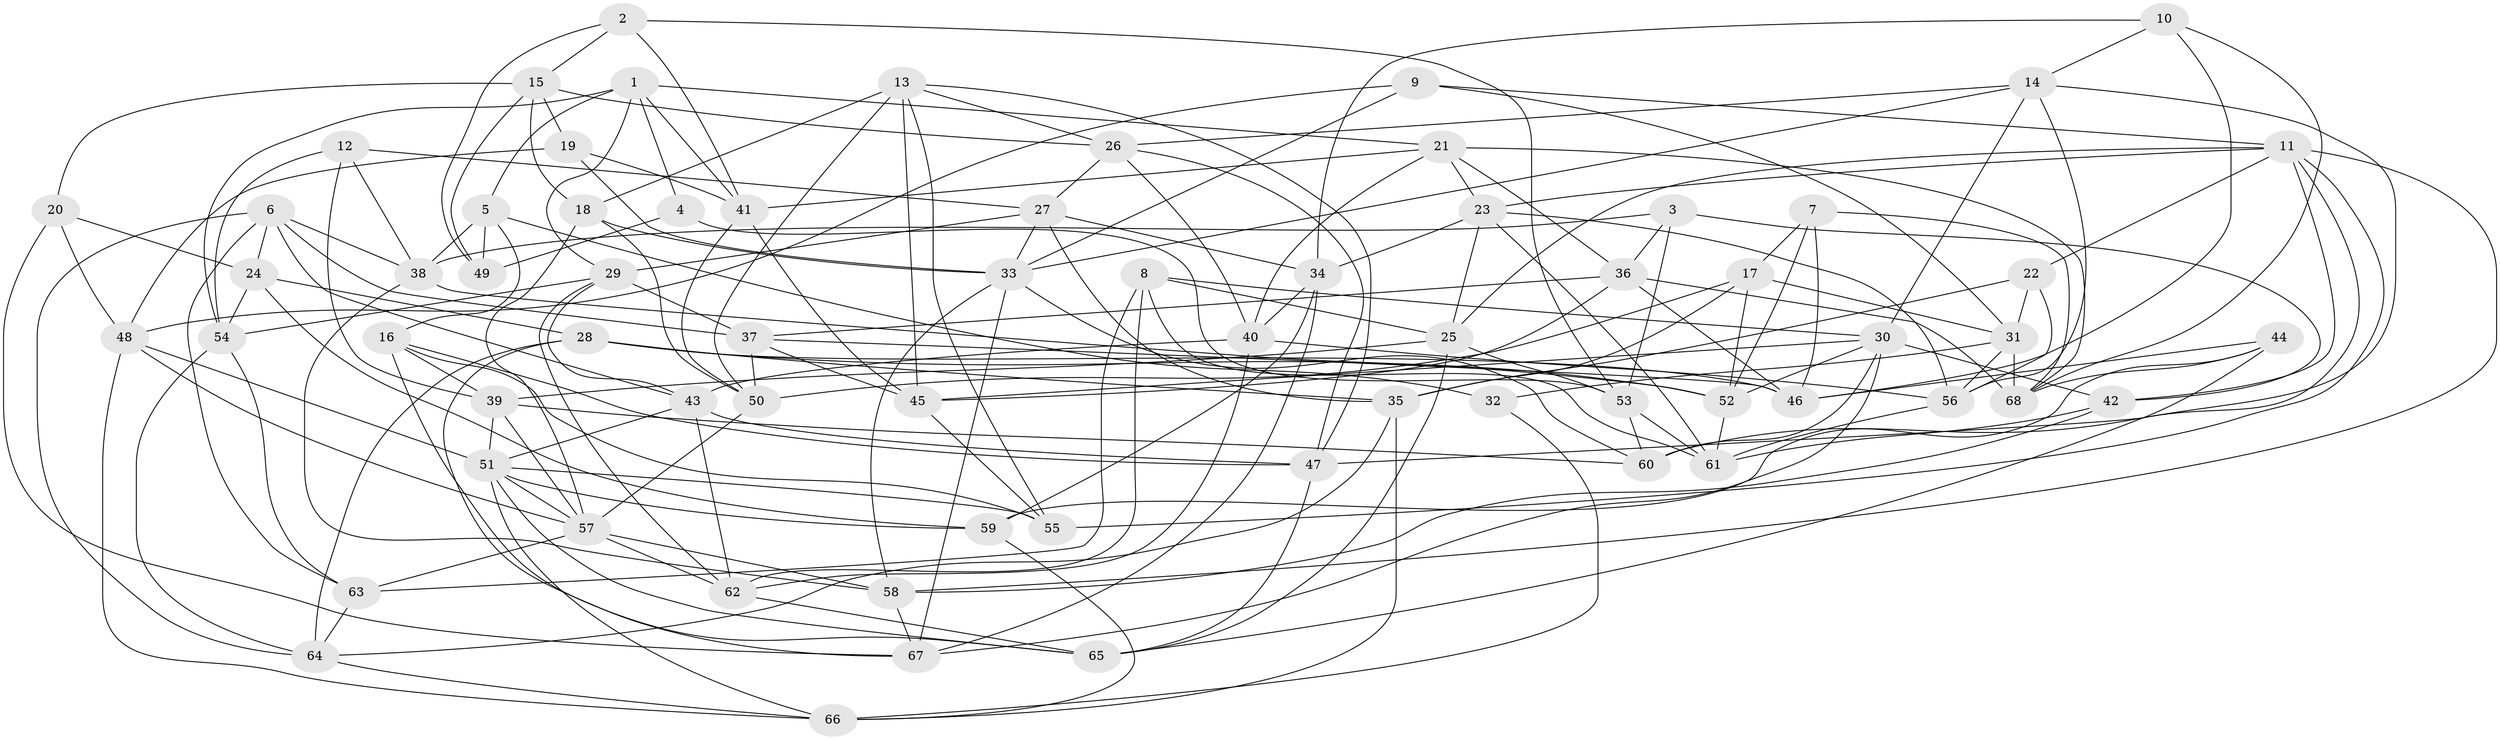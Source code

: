 // original degree distribution, {4: 1.0}
// Generated by graph-tools (version 1.1) at 2025/38/03/04/25 23:38:16]
// undirected, 68 vertices, 189 edges
graph export_dot {
  node [color=gray90,style=filled];
  1;
  2;
  3;
  4;
  5;
  6;
  7;
  8;
  9;
  10;
  11;
  12;
  13;
  14;
  15;
  16;
  17;
  18;
  19;
  20;
  21;
  22;
  23;
  24;
  25;
  26;
  27;
  28;
  29;
  30;
  31;
  32;
  33;
  34;
  35;
  36;
  37;
  38;
  39;
  40;
  41;
  42;
  43;
  44;
  45;
  46;
  47;
  48;
  49;
  50;
  51;
  52;
  53;
  54;
  55;
  56;
  57;
  58;
  59;
  60;
  61;
  62;
  63;
  64;
  65;
  66;
  67;
  68;
  1 -- 4 [weight=1.0];
  1 -- 5 [weight=1.0];
  1 -- 21 [weight=1.0];
  1 -- 29 [weight=1.0];
  1 -- 41 [weight=1.0];
  1 -- 54 [weight=1.0];
  2 -- 15 [weight=1.0];
  2 -- 41 [weight=1.0];
  2 -- 49 [weight=1.0];
  2 -- 53 [weight=1.0];
  3 -- 36 [weight=1.0];
  3 -- 38 [weight=1.0];
  3 -- 42 [weight=1.0];
  3 -- 53 [weight=1.0];
  4 -- 49 [weight=2.0];
  4 -- 53 [weight=1.0];
  5 -- 16 [weight=1.0];
  5 -- 32 [weight=1.0];
  5 -- 38 [weight=1.0];
  5 -- 49 [weight=2.0];
  6 -- 24 [weight=1.0];
  6 -- 37 [weight=1.0];
  6 -- 38 [weight=1.0];
  6 -- 43 [weight=1.0];
  6 -- 63 [weight=1.0];
  6 -- 64 [weight=1.0];
  7 -- 17 [weight=1.0];
  7 -- 46 [weight=1.0];
  7 -- 52 [weight=1.0];
  7 -- 68 [weight=1.0];
  8 -- 25 [weight=1.0];
  8 -- 30 [weight=1.0];
  8 -- 61 [weight=1.0];
  8 -- 62 [weight=1.0];
  8 -- 63 [weight=2.0];
  9 -- 11 [weight=1.0];
  9 -- 31 [weight=1.0];
  9 -- 33 [weight=1.0];
  9 -- 48 [weight=1.0];
  10 -- 14 [weight=1.0];
  10 -- 34 [weight=1.0];
  10 -- 46 [weight=1.0];
  10 -- 68 [weight=1.0];
  11 -- 22 [weight=1.0];
  11 -- 23 [weight=1.0];
  11 -- 25 [weight=1.0];
  11 -- 42 [weight=1.0];
  11 -- 55 [weight=1.0];
  11 -- 58 [weight=1.0];
  11 -- 60 [weight=1.0];
  12 -- 27 [weight=1.0];
  12 -- 38 [weight=1.0];
  12 -- 39 [weight=1.0];
  12 -- 54 [weight=1.0];
  13 -- 18 [weight=1.0];
  13 -- 26 [weight=1.0];
  13 -- 45 [weight=1.0];
  13 -- 47 [weight=1.0];
  13 -- 50 [weight=1.0];
  13 -- 55 [weight=1.0];
  14 -- 26 [weight=1.0];
  14 -- 30 [weight=1.0];
  14 -- 33 [weight=1.0];
  14 -- 47 [weight=1.0];
  14 -- 56 [weight=1.0];
  15 -- 18 [weight=1.0];
  15 -- 19 [weight=1.0];
  15 -- 20 [weight=1.0];
  15 -- 26 [weight=1.0];
  15 -- 49 [weight=1.0];
  16 -- 39 [weight=1.0];
  16 -- 47 [weight=1.0];
  16 -- 55 [weight=2.0];
  16 -- 65 [weight=1.0];
  17 -- 31 [weight=2.0];
  17 -- 35 [weight=1.0];
  17 -- 50 [weight=1.0];
  17 -- 52 [weight=1.0];
  18 -- 33 [weight=2.0];
  18 -- 50 [weight=1.0];
  18 -- 57 [weight=1.0];
  19 -- 33 [weight=1.0];
  19 -- 41 [weight=1.0];
  19 -- 48 [weight=1.0];
  20 -- 24 [weight=1.0];
  20 -- 48 [weight=1.0];
  20 -- 67 [weight=1.0];
  21 -- 23 [weight=1.0];
  21 -- 36 [weight=1.0];
  21 -- 40 [weight=1.0];
  21 -- 41 [weight=1.0];
  21 -- 68 [weight=1.0];
  22 -- 31 [weight=1.0];
  22 -- 35 [weight=1.0];
  22 -- 56 [weight=1.0];
  23 -- 25 [weight=1.0];
  23 -- 34 [weight=1.0];
  23 -- 56 [weight=1.0];
  23 -- 61 [weight=1.0];
  24 -- 28 [weight=1.0];
  24 -- 54 [weight=1.0];
  24 -- 59 [weight=2.0];
  25 -- 39 [weight=1.0];
  25 -- 53 [weight=1.0];
  25 -- 65 [weight=1.0];
  26 -- 27 [weight=1.0];
  26 -- 40 [weight=1.0];
  26 -- 47 [weight=1.0];
  27 -- 29 [weight=1.0];
  27 -- 33 [weight=1.0];
  27 -- 34 [weight=1.0];
  27 -- 35 [weight=1.0];
  28 -- 35 [weight=1.0];
  28 -- 46 [weight=1.0];
  28 -- 52 [weight=1.0];
  28 -- 64 [weight=1.0];
  28 -- 67 [weight=1.0];
  29 -- 37 [weight=1.0];
  29 -- 43 [weight=1.0];
  29 -- 54 [weight=1.0];
  29 -- 62 [weight=1.0];
  30 -- 42 [weight=2.0];
  30 -- 45 [weight=1.0];
  30 -- 52 [weight=1.0];
  30 -- 60 [weight=1.0];
  30 -- 67 [weight=1.0];
  31 -- 32 [weight=2.0];
  31 -- 56 [weight=1.0];
  31 -- 68 [weight=1.0];
  32 -- 66 [weight=1.0];
  33 -- 58 [weight=1.0];
  33 -- 60 [weight=2.0];
  33 -- 67 [weight=1.0];
  34 -- 40 [weight=1.0];
  34 -- 59 [weight=1.0];
  34 -- 67 [weight=1.0];
  35 -- 64 [weight=1.0];
  35 -- 66 [weight=1.0];
  36 -- 37 [weight=1.0];
  36 -- 45 [weight=1.0];
  36 -- 46 [weight=1.0];
  36 -- 68 [weight=1.0];
  37 -- 45 [weight=1.0];
  37 -- 46 [weight=1.0];
  37 -- 50 [weight=1.0];
  38 -- 52 [weight=1.0];
  38 -- 58 [weight=1.0];
  39 -- 51 [weight=1.0];
  39 -- 57 [weight=1.0];
  39 -- 60 [weight=1.0];
  40 -- 43 [weight=1.0];
  40 -- 56 [weight=1.0];
  40 -- 62 [weight=1.0];
  41 -- 45 [weight=1.0];
  41 -- 50 [weight=1.0];
  42 -- 58 [weight=1.0];
  42 -- 61 [weight=1.0];
  43 -- 47 [weight=1.0];
  43 -- 51 [weight=1.0];
  43 -- 62 [weight=1.0];
  44 -- 46 [weight=1.0];
  44 -- 59 [weight=1.0];
  44 -- 65 [weight=1.0];
  44 -- 68 [weight=1.0];
  45 -- 55 [weight=1.0];
  47 -- 65 [weight=1.0];
  48 -- 51 [weight=1.0];
  48 -- 57 [weight=1.0];
  48 -- 66 [weight=1.0];
  50 -- 57 [weight=1.0];
  51 -- 55 [weight=1.0];
  51 -- 57 [weight=1.0];
  51 -- 59 [weight=1.0];
  51 -- 65 [weight=1.0];
  51 -- 66 [weight=1.0];
  52 -- 61 [weight=1.0];
  53 -- 60 [weight=1.0];
  53 -- 61 [weight=1.0];
  54 -- 63 [weight=1.0];
  54 -- 64 [weight=1.0];
  56 -- 61 [weight=1.0];
  57 -- 58 [weight=1.0];
  57 -- 62 [weight=1.0];
  57 -- 63 [weight=1.0];
  58 -- 67 [weight=1.0];
  59 -- 66 [weight=1.0];
  62 -- 65 [weight=1.0];
  63 -- 64 [weight=1.0];
  64 -- 66 [weight=1.0];
}
